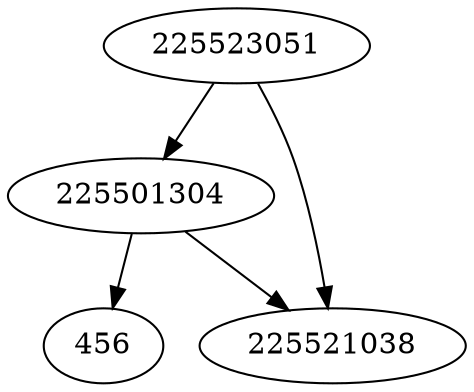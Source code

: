 strict digraph  {
456;
225523051;
225501304;
225521038;
225523051 -> 225521038;
225523051 -> 225501304;
225501304 -> 225521038;
225501304 -> 456;
}
